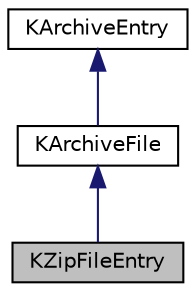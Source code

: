 digraph "KZipFileEntry"
{
  edge [fontname="Helvetica",fontsize="10",labelfontname="Helvetica",labelfontsize="10"];
  node [fontname="Helvetica",fontsize="10",shape=record];
  Node0 [label="KZipFileEntry",height=0.2,width=0.4,color="black", fillcolor="grey75", style="filled", fontcolor="black"];
  Node1 -> Node0 [dir="back",color="midnightblue",fontsize="10",style="solid",fontname="Helvetica"];
  Node1 [label="KArchiveFile",height=0.2,width=0.4,color="black", fillcolor="white", style="filled",URL="$classKArchiveFile.html",tooltip="Represents a file entry in a KArchive. "];
  Node2 -> Node1 [dir="back",color="midnightblue",fontsize="10",style="solid",fontname="Helvetica"];
  Node2 [label="KArchiveEntry",height=0.2,width=0.4,color="black", fillcolor="white", style="filled",URL="$classKArchiveEntry.html",tooltip="A base class for entries in an KArchive. "];
}
